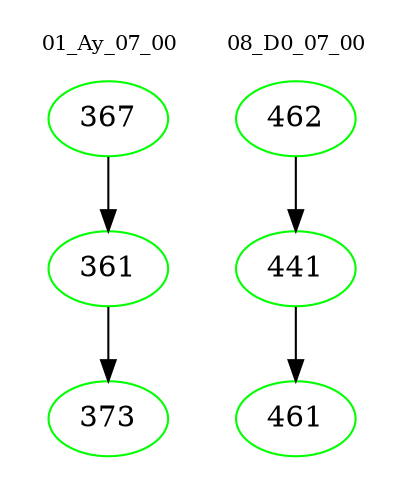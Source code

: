 digraph{
subgraph cluster_0 {
color = white
label = "01_Ay_07_00";
fontsize=10;
T0_367 [label="367", color="green"]
T0_367 -> T0_361 [color="black"]
T0_361 [label="361", color="green"]
T0_361 -> T0_373 [color="black"]
T0_373 [label="373", color="green"]
}
subgraph cluster_1 {
color = white
label = "08_D0_07_00";
fontsize=10;
T1_462 [label="462", color="green"]
T1_462 -> T1_441 [color="black"]
T1_441 [label="441", color="green"]
T1_441 -> T1_461 [color="black"]
T1_461 [label="461", color="green"]
}
}
